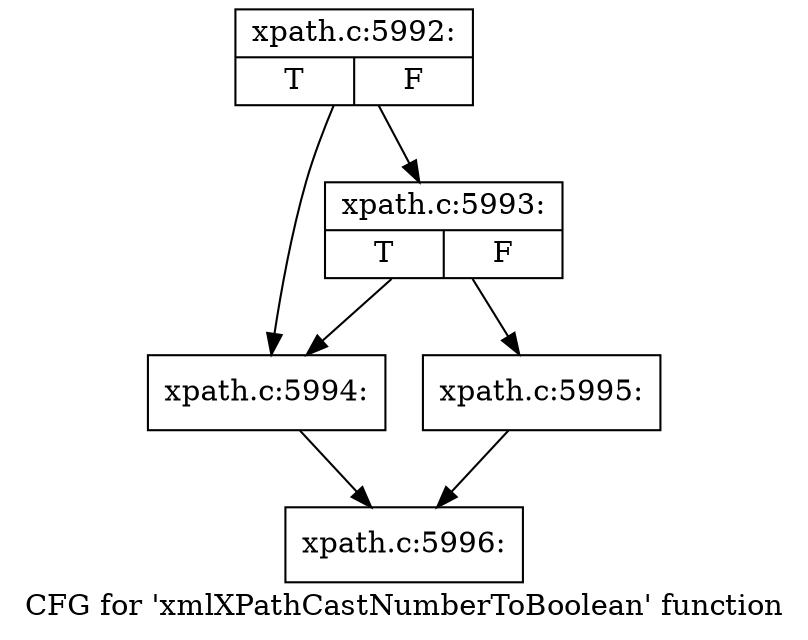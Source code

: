 digraph "CFG for 'xmlXPathCastNumberToBoolean' function" {
	label="CFG for 'xmlXPathCastNumberToBoolean' function";

	Node0x475db80 [shape=record,label="{xpath.c:5992:|{<s0>T|<s1>F}}"];
	Node0x475db80 -> Node0x475dcb0;
	Node0x475db80 -> Node0x475dd50;
	Node0x475dd50 [shape=record,label="{xpath.c:5993:|{<s0>T|<s1>F}}"];
	Node0x475dd50 -> Node0x475dcb0;
	Node0x475dd50 -> Node0x475dd00;
	Node0x475dcb0 [shape=record,label="{xpath.c:5994:}"];
	Node0x475dcb0 -> Node0x475deb0;
	Node0x475dd00 [shape=record,label="{xpath.c:5995:}"];
	Node0x475dd00 -> Node0x475deb0;
	Node0x475deb0 [shape=record,label="{xpath.c:5996:}"];
}
